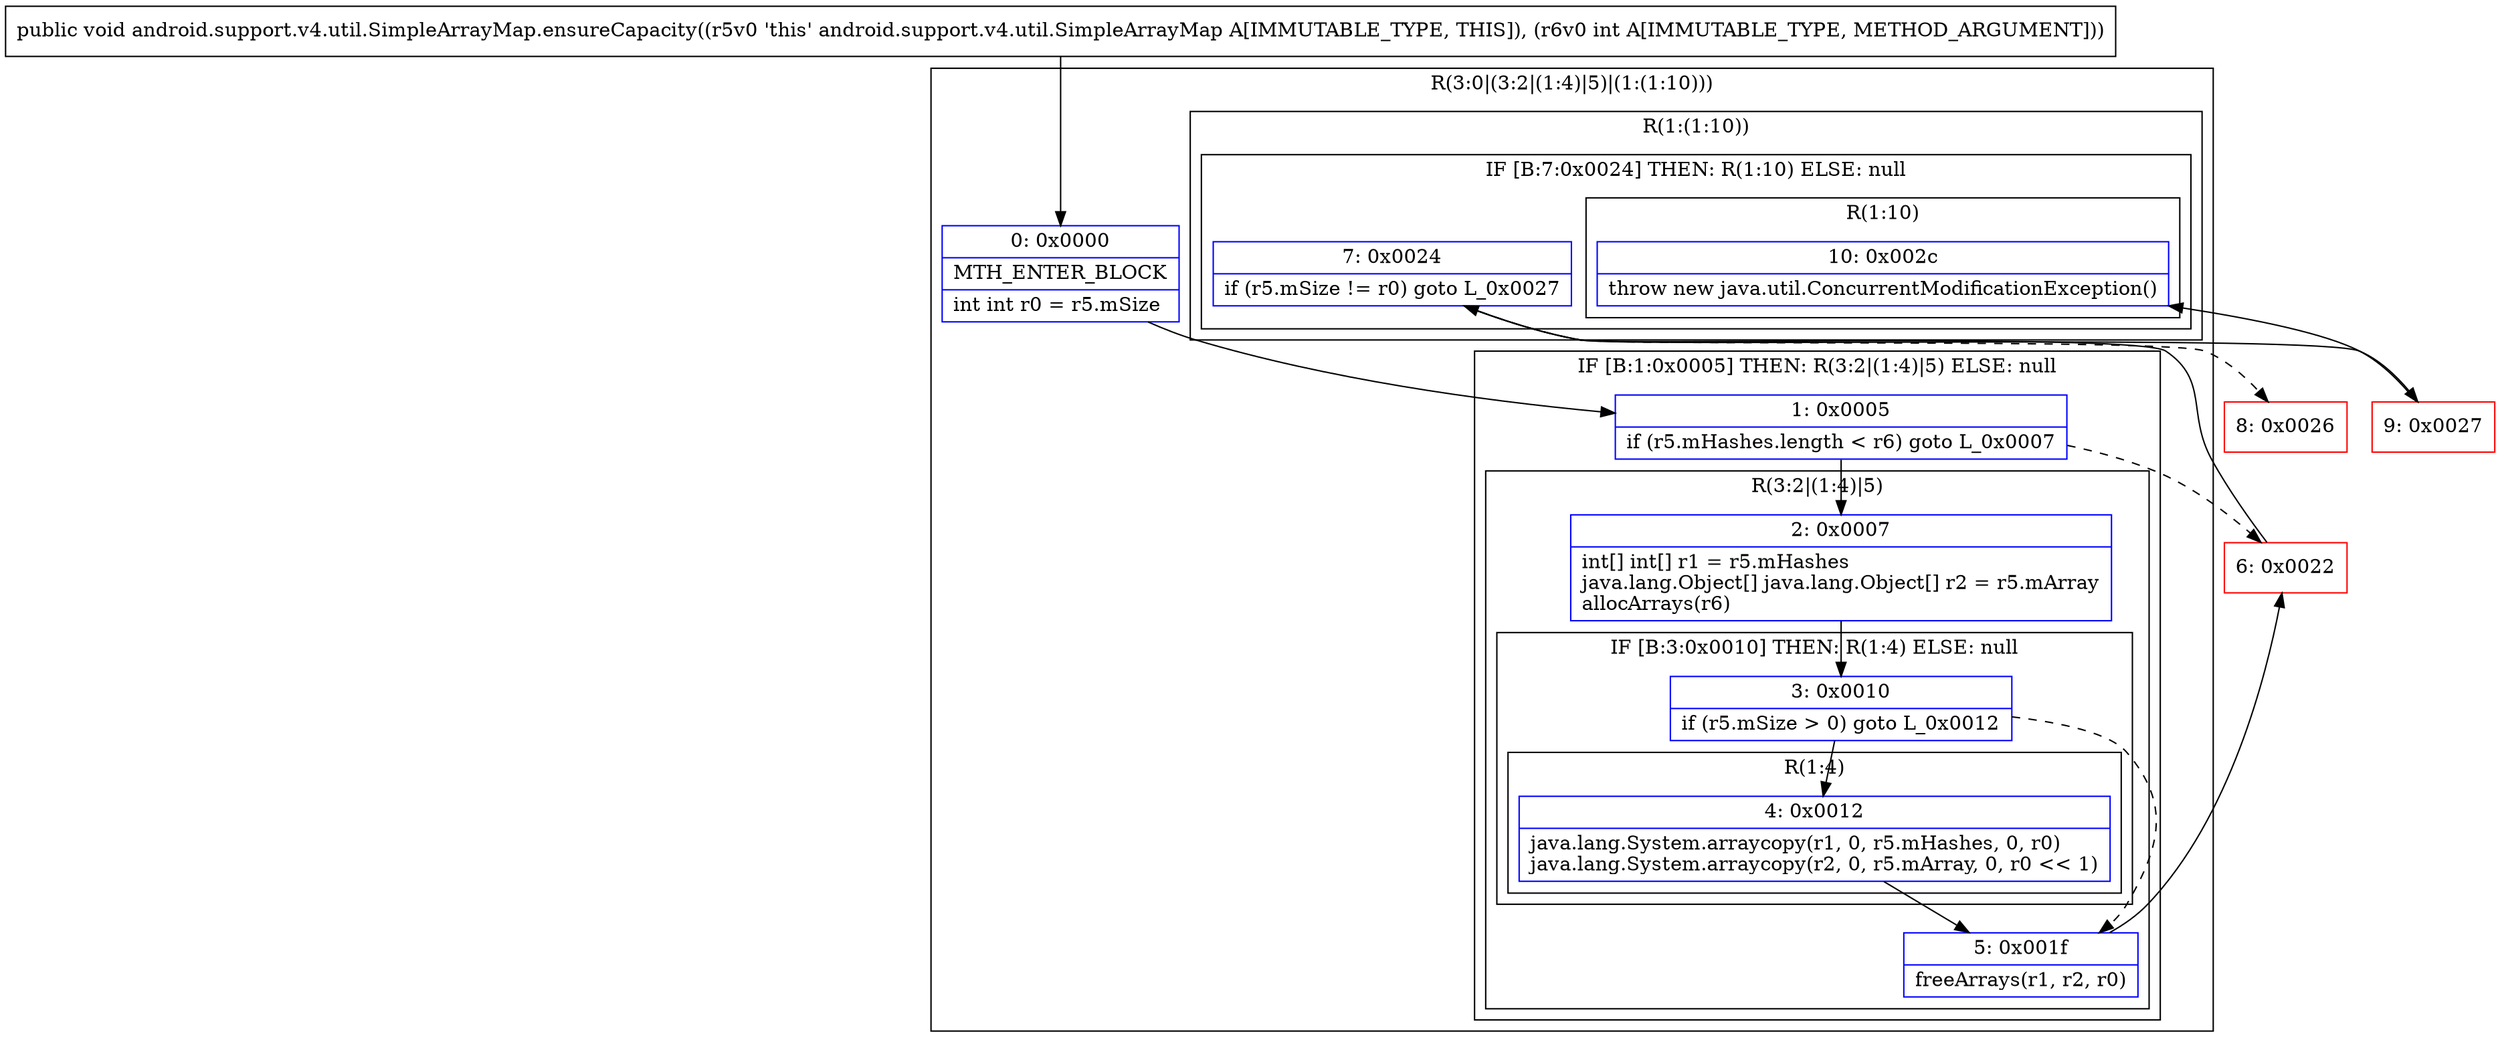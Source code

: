 digraph "CFG forandroid.support.v4.util.SimpleArrayMap.ensureCapacity(I)V" {
subgraph cluster_Region_1941627430 {
label = "R(3:0|(3:2|(1:4)|5)|(1:(1:10)))";
node [shape=record,color=blue];
Node_0 [shape=record,label="{0\:\ 0x0000|MTH_ENTER_BLOCK\l|int int r0 = r5.mSize\l}"];
subgraph cluster_IfRegion_91139367 {
label = "IF [B:1:0x0005] THEN: R(3:2|(1:4)|5) ELSE: null";
node [shape=record,color=blue];
Node_1 [shape=record,label="{1\:\ 0x0005|if (r5.mHashes.length \< r6) goto L_0x0007\l}"];
subgraph cluster_Region_1554212153 {
label = "R(3:2|(1:4)|5)";
node [shape=record,color=blue];
Node_2 [shape=record,label="{2\:\ 0x0007|int[] int[] r1 = r5.mHashes\ljava.lang.Object[] java.lang.Object[] r2 = r5.mArray\lallocArrays(r6)\l}"];
subgraph cluster_IfRegion_490707172 {
label = "IF [B:3:0x0010] THEN: R(1:4) ELSE: null";
node [shape=record,color=blue];
Node_3 [shape=record,label="{3\:\ 0x0010|if (r5.mSize \> 0) goto L_0x0012\l}"];
subgraph cluster_Region_1561988799 {
label = "R(1:4)";
node [shape=record,color=blue];
Node_4 [shape=record,label="{4\:\ 0x0012|java.lang.System.arraycopy(r1, 0, r5.mHashes, 0, r0)\ljava.lang.System.arraycopy(r2, 0, r5.mArray, 0, r0 \<\< 1)\l}"];
}
}
Node_5 [shape=record,label="{5\:\ 0x001f|freeArrays(r1, r2, r0)\l}"];
}
}
subgraph cluster_Region_1709395996 {
label = "R(1:(1:10))";
node [shape=record,color=blue];
subgraph cluster_IfRegion_1621501327 {
label = "IF [B:7:0x0024] THEN: R(1:10) ELSE: null";
node [shape=record,color=blue];
Node_7 [shape=record,label="{7\:\ 0x0024|if (r5.mSize != r0) goto L_0x0027\l}"];
subgraph cluster_Region_163179910 {
label = "R(1:10)";
node [shape=record,color=blue];
Node_10 [shape=record,label="{10\:\ 0x002c|throw new java.util.ConcurrentModificationException()\l}"];
}
}
}
}
Node_6 [shape=record,color=red,label="{6\:\ 0x0022}"];
Node_8 [shape=record,color=red,label="{8\:\ 0x0026}"];
Node_9 [shape=record,color=red,label="{9\:\ 0x0027}"];
MethodNode[shape=record,label="{public void android.support.v4.util.SimpleArrayMap.ensureCapacity((r5v0 'this' android.support.v4.util.SimpleArrayMap A[IMMUTABLE_TYPE, THIS]), (r6v0 int A[IMMUTABLE_TYPE, METHOD_ARGUMENT])) }"];
MethodNode -> Node_0;
Node_0 -> Node_1;
Node_1 -> Node_2;
Node_1 -> Node_6[style=dashed];
Node_2 -> Node_3;
Node_3 -> Node_4;
Node_3 -> Node_5[style=dashed];
Node_4 -> Node_5;
Node_5 -> Node_6;
Node_7 -> Node_8[style=dashed];
Node_7 -> Node_9;
Node_6 -> Node_7;
Node_9 -> Node_10;
}

